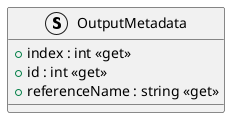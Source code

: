 @startuml
struct OutputMetadata {
    + index : int <<get>>
    + id : int <<get>>
    + referenceName : string <<get>>
}
@enduml
